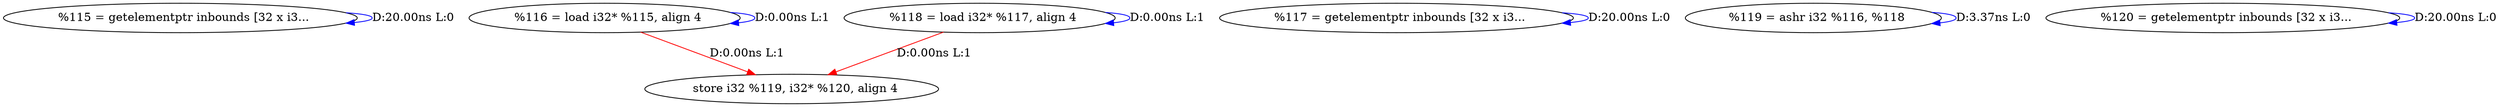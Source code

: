 digraph {
Node0x26013f0[label="  %115 = getelementptr inbounds [32 x i3..."];
Node0x26013f0 -> Node0x26013f0[label="D:20.00ns L:0",color=blue];
Node0x2601510[label="  %116 = load i32* %115, align 4"];
Node0x2601510 -> Node0x2601510[label="D:0.00ns L:1",color=blue];
Node0x26019f0[label="  store i32 %119, i32* %120, align 4"];
Node0x2601510 -> Node0x26019f0[label="D:0.00ns L:1",color=red];
Node0x26015f0[label="  %117 = getelementptr inbounds [32 x i3..."];
Node0x26015f0 -> Node0x26015f0[label="D:20.00ns L:0",color=blue];
Node0x2601710[label="  %118 = load i32* %117, align 4"];
Node0x2601710 -> Node0x2601710[label="D:0.00ns L:1",color=blue];
Node0x2601710 -> Node0x26019f0[label="D:0.00ns L:1",color=red];
Node0x26017f0[label="  %119 = ashr i32 %116, %118"];
Node0x26017f0 -> Node0x26017f0[label="D:3.37ns L:0",color=blue];
Node0x26018d0[label="  %120 = getelementptr inbounds [32 x i3..."];
Node0x26018d0 -> Node0x26018d0[label="D:20.00ns L:0",color=blue];
}
